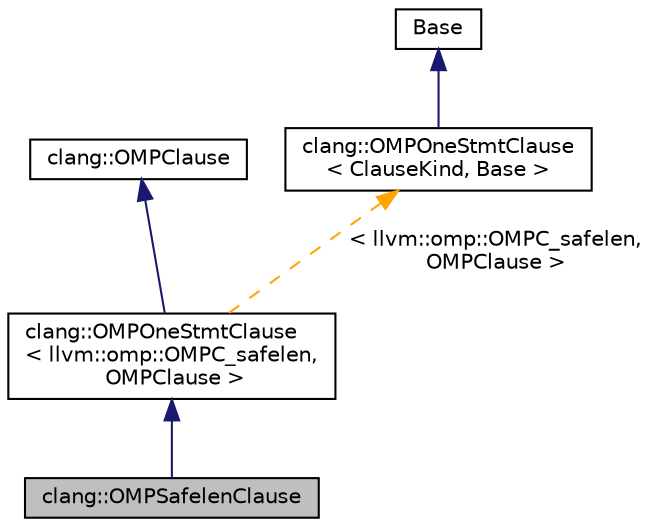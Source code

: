 digraph "clang::OMPSafelenClause"
{
 // LATEX_PDF_SIZE
  bgcolor="transparent";
  edge [fontname="Helvetica",fontsize="10",labelfontname="Helvetica",labelfontsize="10"];
  node [fontname="Helvetica",fontsize="10",shape=record];
  Node1 [label="clang::OMPSafelenClause",height=0.2,width=0.4,color="black", fillcolor="grey75", style="filled", fontcolor="black",tooltip="This represents 'safelen' clause in the '#pragma omp ...' directive."];
  Node2 -> Node1 [dir="back",color="midnightblue",fontsize="10",style="solid",fontname="Helvetica"];
  Node2 [label="clang::OMPOneStmtClause\l\< llvm::omp::OMPC_safelen,\l OMPClause \>",height=0.2,width=0.4,color="black",URL="$classclang_1_1OMPOneStmtClause.html",tooltip=" "];
  Node3 -> Node2 [dir="back",color="midnightblue",fontsize="10",style="solid",fontname="Helvetica"];
  Node3 [label="clang::OMPClause",height=0.2,width=0.4,color="black",URL="$classclang_1_1OMPClause.html",tooltip="This is a basic class for representing single OpenMP clause."];
  Node4 -> Node2 [dir="back",color="orange",fontsize="10",style="dashed",label=" \< llvm::omp::OMPC_safelen,\l OMPClause \>" ,fontname="Helvetica"];
  Node4 [label="clang::OMPOneStmtClause\l\< ClauseKind, Base \>",height=0.2,width=0.4,color="black",URL="$classclang_1_1OMPOneStmtClause.html",tooltip=" "];
  Node5 -> Node4 [dir="back",color="midnightblue",fontsize="10",style="solid",fontname="Helvetica"];
  Node5 [label="Base",height=0.2,width=0.4,color="black",URL="$classBase.html",tooltip=" "];
}
